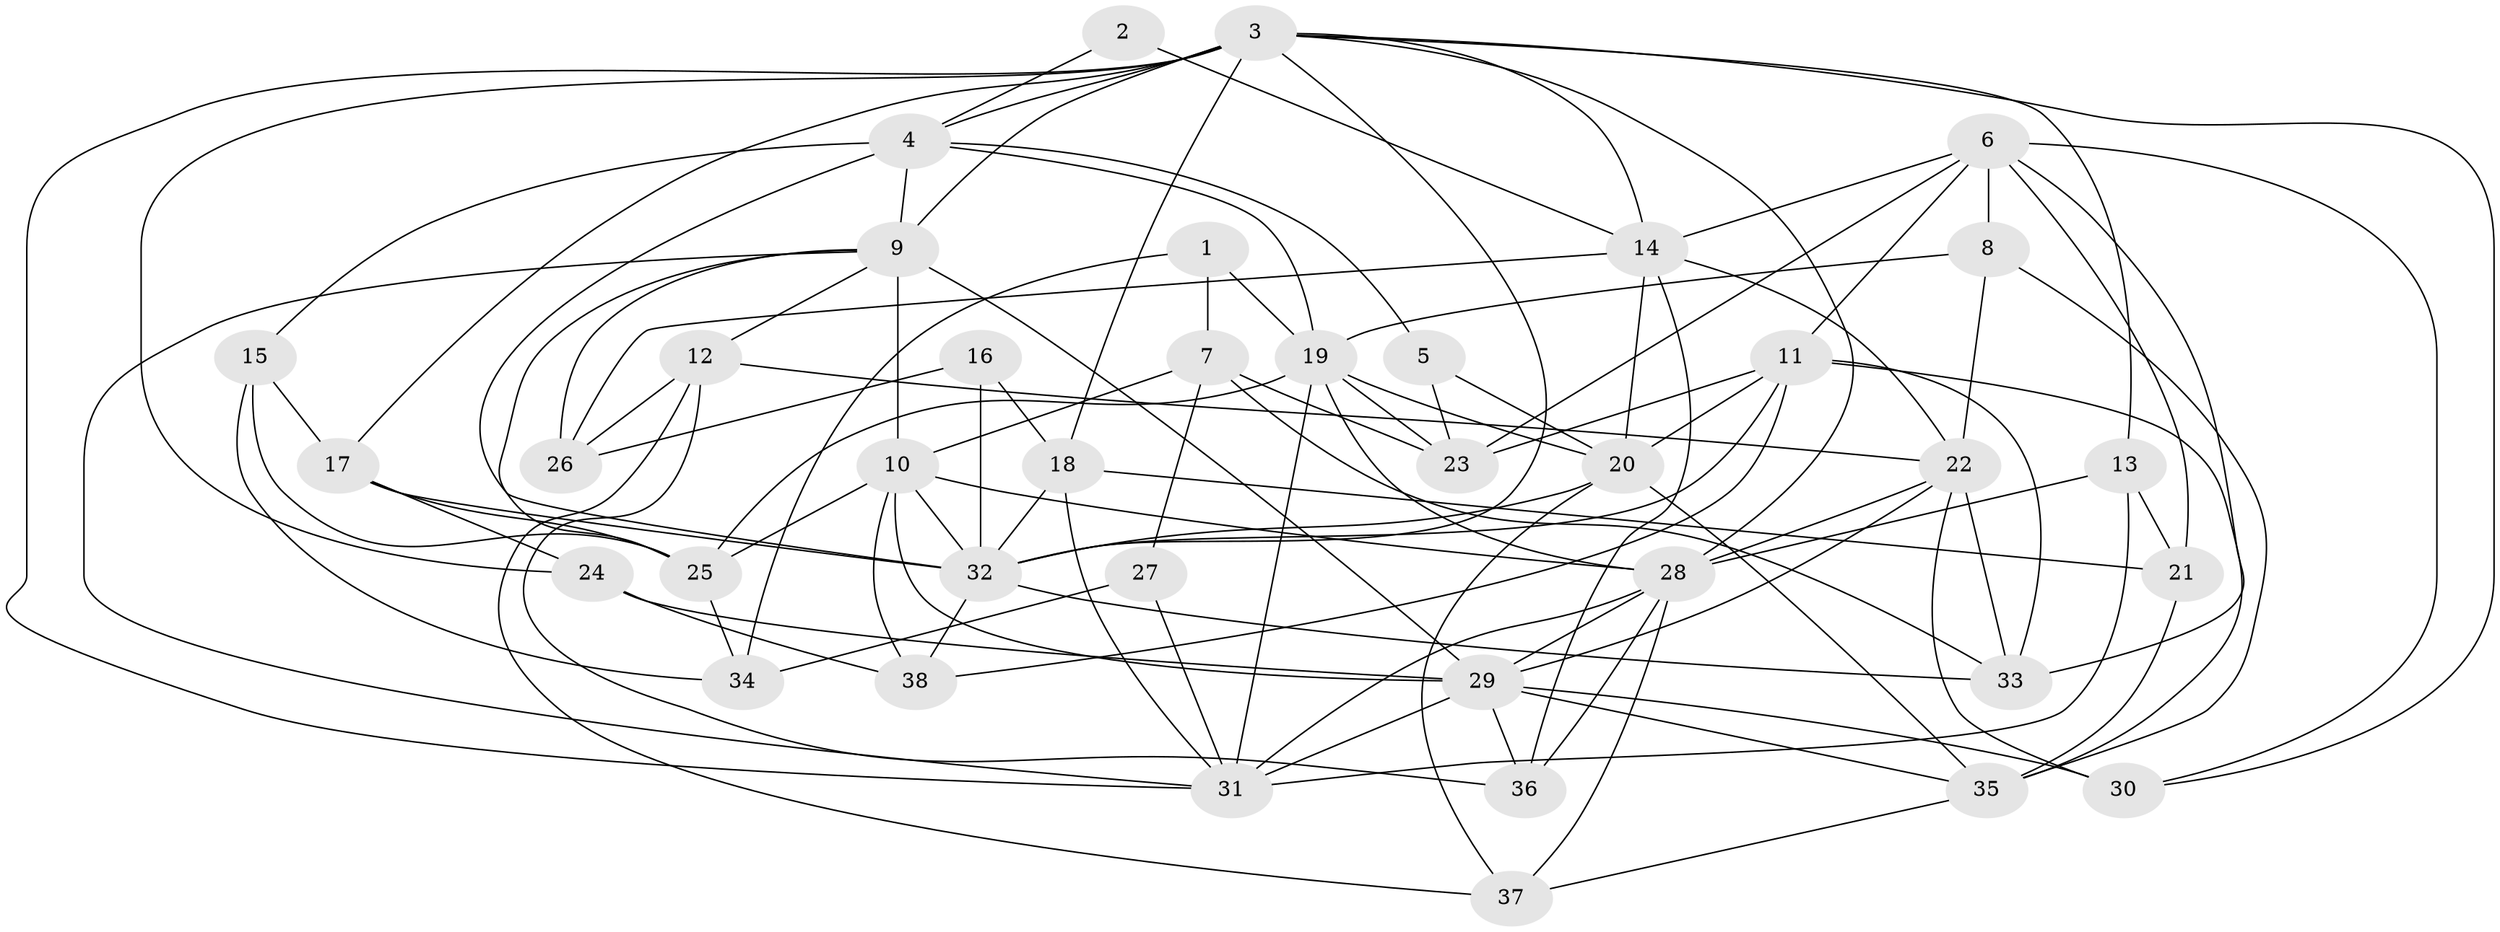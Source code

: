 // original degree distribution, {4: 0.25333333333333335, 5: 0.17333333333333334, 3: 0.32, 6: 0.09333333333333334, 8: 0.013333333333333334, 7: 0.04, 2: 0.10666666666666667}
// Generated by graph-tools (version 1.1) at 2025/02/03/09/25 03:02:03]
// undirected, 38 vertices, 106 edges
graph export_dot {
graph [start="1"]
  node [color=gray90,style=filled];
  1;
  2;
  3;
  4;
  5;
  6;
  7;
  8;
  9;
  10;
  11;
  12;
  13;
  14;
  15;
  16;
  17;
  18;
  19;
  20;
  21;
  22;
  23;
  24;
  25;
  26;
  27;
  28;
  29;
  30;
  31;
  32;
  33;
  34;
  35;
  36;
  37;
  38;
  1 -- 7 [weight=1.0];
  1 -- 19 [weight=1.0];
  1 -- 34 [weight=1.0];
  2 -- 4 [weight=1.0];
  2 -- 14 [weight=1.0];
  3 -- 4 [weight=1.0];
  3 -- 9 [weight=1.0];
  3 -- 13 [weight=1.0];
  3 -- 14 [weight=2.0];
  3 -- 17 [weight=1.0];
  3 -- 18 [weight=1.0];
  3 -- 24 [weight=1.0];
  3 -- 28 [weight=1.0];
  3 -- 30 [weight=1.0];
  3 -- 31 [weight=1.0];
  3 -- 32 [weight=1.0];
  4 -- 5 [weight=1.0];
  4 -- 9 [weight=2.0];
  4 -- 15 [weight=1.0];
  4 -- 19 [weight=1.0];
  4 -- 32 [weight=1.0];
  5 -- 20 [weight=1.0];
  5 -- 23 [weight=1.0];
  6 -- 8 [weight=1.0];
  6 -- 11 [weight=1.0];
  6 -- 14 [weight=1.0];
  6 -- 21 [weight=1.0];
  6 -- 23 [weight=1.0];
  6 -- 30 [weight=1.0];
  6 -- 33 [weight=1.0];
  7 -- 10 [weight=1.0];
  7 -- 23 [weight=1.0];
  7 -- 27 [weight=1.0];
  7 -- 33 [weight=1.0];
  8 -- 19 [weight=1.0];
  8 -- 22 [weight=1.0];
  8 -- 35 [weight=1.0];
  9 -- 10 [weight=1.0];
  9 -- 12 [weight=1.0];
  9 -- 25 [weight=1.0];
  9 -- 26 [weight=1.0];
  9 -- 29 [weight=1.0];
  9 -- 31 [weight=1.0];
  10 -- 25 [weight=1.0];
  10 -- 28 [weight=2.0];
  10 -- 29 [weight=1.0];
  10 -- 32 [weight=1.0];
  10 -- 38 [weight=1.0];
  11 -- 20 [weight=1.0];
  11 -- 23 [weight=1.0];
  11 -- 32 [weight=1.0];
  11 -- 33 [weight=1.0];
  11 -- 35 [weight=1.0];
  11 -- 38 [weight=1.0];
  12 -- 22 [weight=1.0];
  12 -- 26 [weight=1.0];
  12 -- 36 [weight=1.0];
  12 -- 37 [weight=1.0];
  13 -- 21 [weight=1.0];
  13 -- 28 [weight=1.0];
  13 -- 31 [weight=1.0];
  14 -- 20 [weight=1.0];
  14 -- 22 [weight=1.0];
  14 -- 26 [weight=1.0];
  14 -- 36 [weight=1.0];
  15 -- 17 [weight=1.0];
  15 -- 25 [weight=1.0];
  15 -- 34 [weight=1.0];
  16 -- 18 [weight=1.0];
  16 -- 26 [weight=1.0];
  16 -- 32 [weight=1.0];
  17 -- 24 [weight=1.0];
  17 -- 25 [weight=1.0];
  17 -- 32 [weight=1.0];
  18 -- 21 [weight=1.0];
  18 -- 31 [weight=1.0];
  18 -- 32 [weight=1.0];
  19 -- 20 [weight=1.0];
  19 -- 23 [weight=1.0];
  19 -- 25 [weight=1.0];
  19 -- 28 [weight=1.0];
  19 -- 31 [weight=1.0];
  20 -- 32 [weight=1.0];
  20 -- 35 [weight=1.0];
  20 -- 37 [weight=1.0];
  21 -- 35 [weight=1.0];
  22 -- 28 [weight=1.0];
  22 -- 29 [weight=1.0];
  22 -- 30 [weight=1.0];
  22 -- 33 [weight=1.0];
  24 -- 29 [weight=1.0];
  24 -- 38 [weight=1.0];
  25 -- 34 [weight=1.0];
  27 -- 31 [weight=1.0];
  27 -- 34 [weight=1.0];
  28 -- 29 [weight=1.0];
  28 -- 31 [weight=1.0];
  28 -- 36 [weight=1.0];
  28 -- 37 [weight=1.0];
  29 -- 30 [weight=1.0];
  29 -- 31 [weight=1.0];
  29 -- 35 [weight=1.0];
  29 -- 36 [weight=1.0];
  32 -- 33 [weight=1.0];
  32 -- 38 [weight=1.0];
  35 -- 37 [weight=1.0];
}
